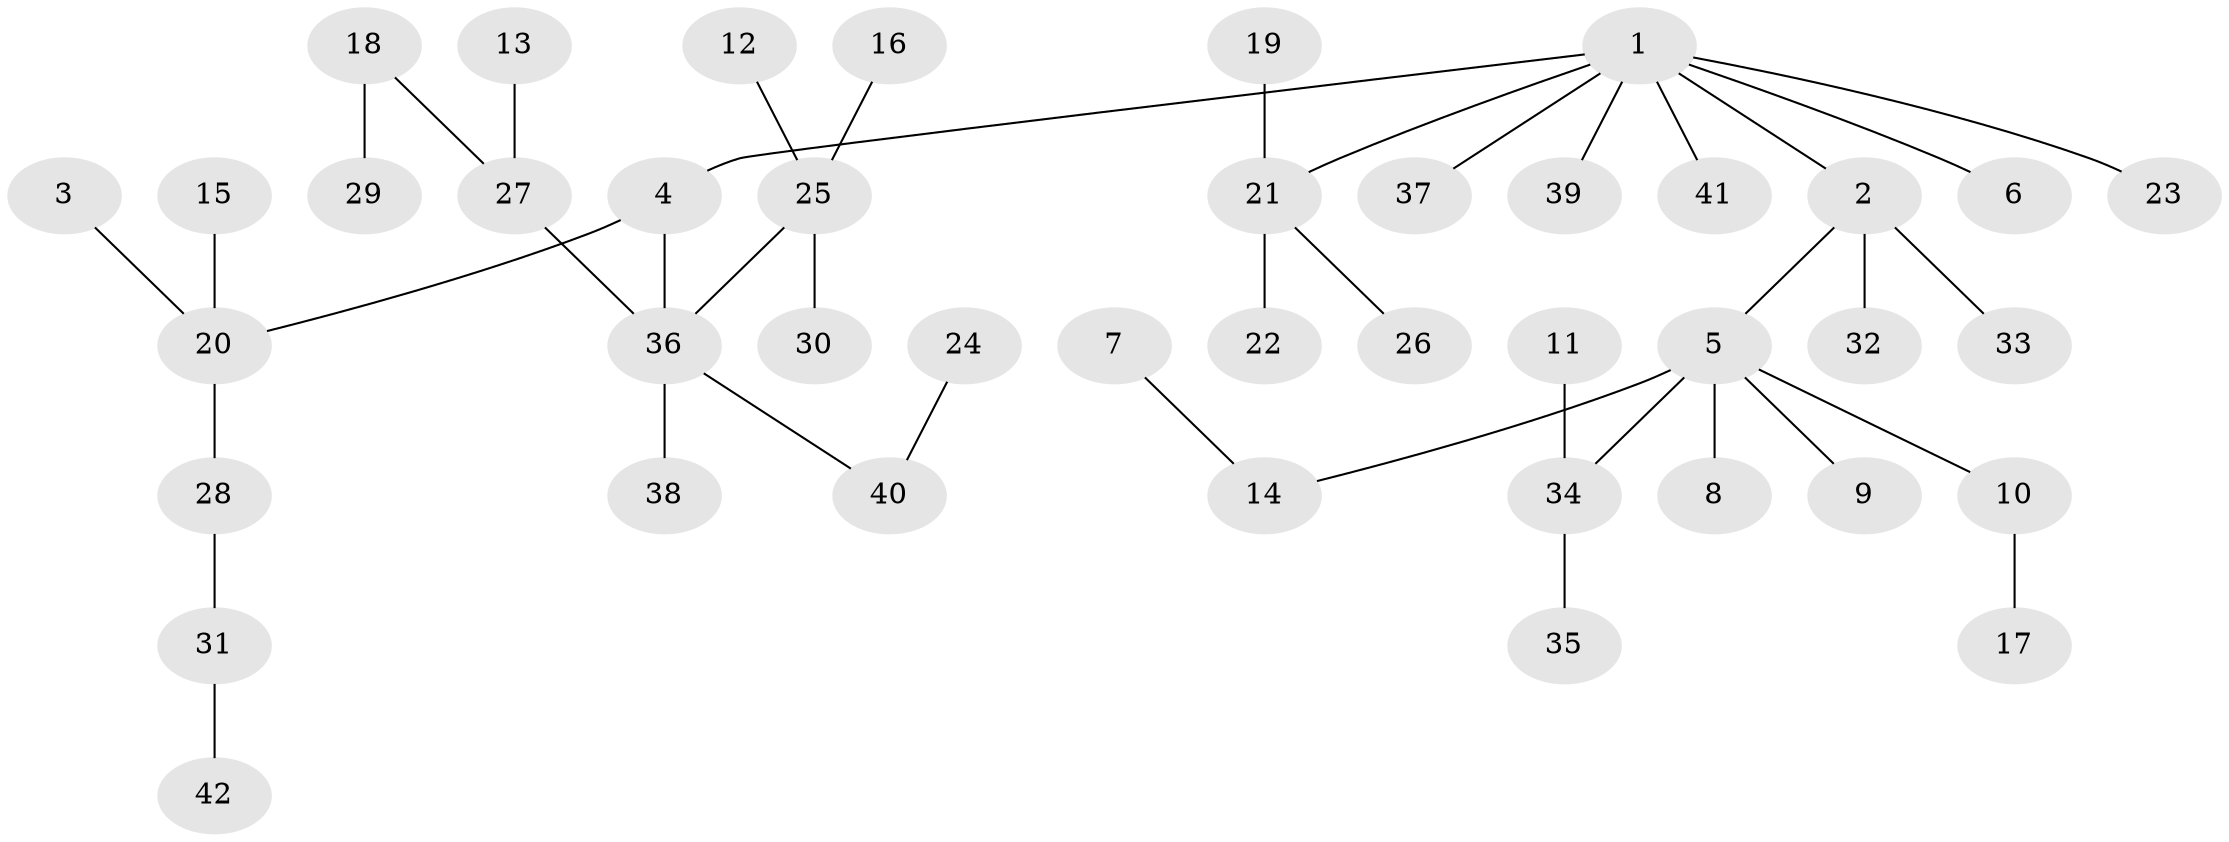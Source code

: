 // original degree distribution, {7: 0.012048192771084338, 4: 0.07228915662650602, 5: 0.024096385542168676, 3: 0.12048192771084337, 6: 0.024096385542168676, 2: 0.2289156626506024, 1: 0.5180722891566265}
// Generated by graph-tools (version 1.1) at 2025/50/03/09/25 03:50:25]
// undirected, 42 vertices, 41 edges
graph export_dot {
graph [start="1"]
  node [color=gray90,style=filled];
  1;
  2;
  3;
  4;
  5;
  6;
  7;
  8;
  9;
  10;
  11;
  12;
  13;
  14;
  15;
  16;
  17;
  18;
  19;
  20;
  21;
  22;
  23;
  24;
  25;
  26;
  27;
  28;
  29;
  30;
  31;
  32;
  33;
  34;
  35;
  36;
  37;
  38;
  39;
  40;
  41;
  42;
  1 -- 2 [weight=1.0];
  1 -- 4 [weight=1.0];
  1 -- 6 [weight=1.0];
  1 -- 21 [weight=1.0];
  1 -- 23 [weight=1.0];
  1 -- 37 [weight=1.0];
  1 -- 39 [weight=1.0];
  1 -- 41 [weight=1.0];
  2 -- 5 [weight=1.0];
  2 -- 32 [weight=1.0];
  2 -- 33 [weight=1.0];
  3 -- 20 [weight=1.0];
  4 -- 20 [weight=1.0];
  4 -- 36 [weight=1.0];
  5 -- 8 [weight=1.0];
  5 -- 9 [weight=1.0];
  5 -- 10 [weight=1.0];
  5 -- 14 [weight=1.0];
  5 -- 34 [weight=1.0];
  7 -- 14 [weight=1.0];
  10 -- 17 [weight=1.0];
  11 -- 34 [weight=1.0];
  12 -- 25 [weight=1.0];
  13 -- 27 [weight=1.0];
  15 -- 20 [weight=1.0];
  16 -- 25 [weight=1.0];
  18 -- 27 [weight=1.0];
  18 -- 29 [weight=1.0];
  19 -- 21 [weight=1.0];
  20 -- 28 [weight=1.0];
  21 -- 22 [weight=1.0];
  21 -- 26 [weight=1.0];
  24 -- 40 [weight=1.0];
  25 -- 30 [weight=1.0];
  25 -- 36 [weight=1.0];
  27 -- 36 [weight=1.0];
  28 -- 31 [weight=1.0];
  31 -- 42 [weight=1.0];
  34 -- 35 [weight=1.0];
  36 -- 38 [weight=1.0];
  36 -- 40 [weight=1.0];
}
